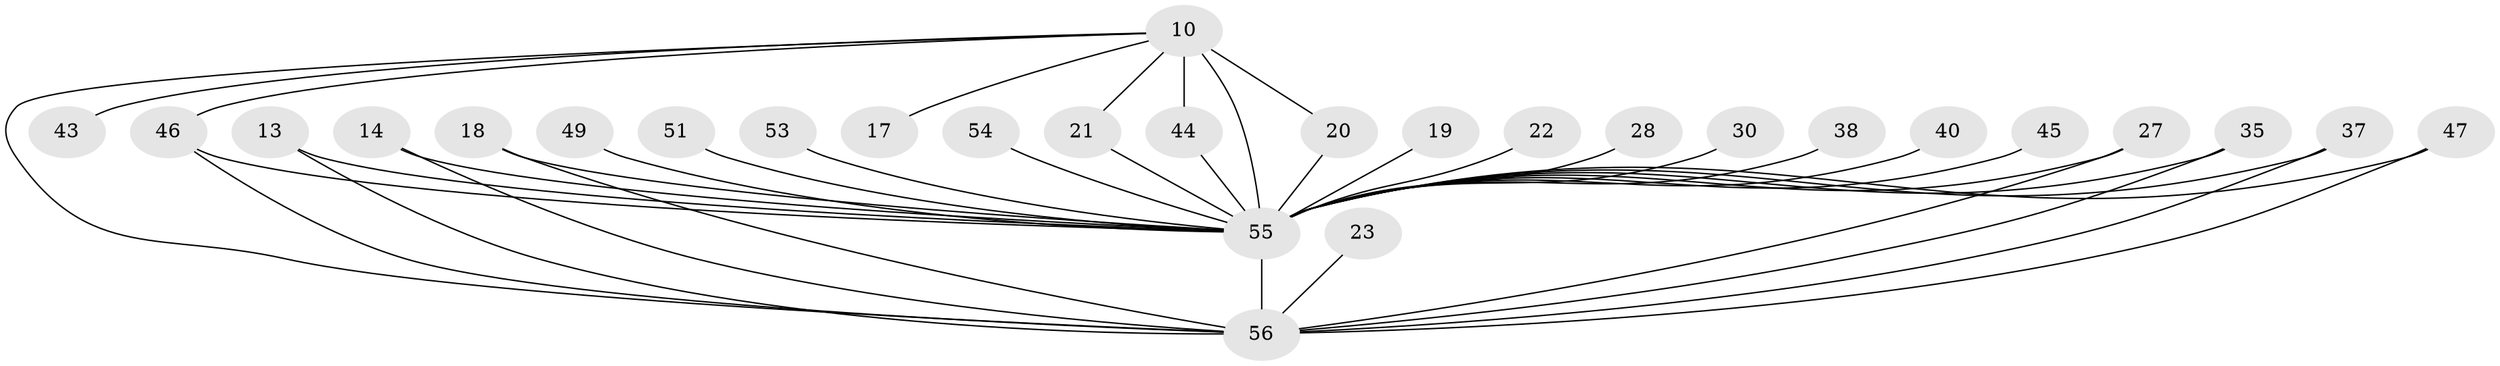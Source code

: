 // original degree distribution, {19: 0.03571428571428571, 16: 0.017857142857142856, 14: 0.017857142857142856, 15: 0.017857142857142856, 20: 0.017857142857142856, 18: 0.017857142857142856, 21: 0.017857142857142856, 9: 0.017857142857142856, 13: 0.017857142857142856, 3: 0.19642857142857142, 2: 0.5714285714285714, 4: 0.03571428571428571, 5: 0.017857142857142856}
// Generated by graph-tools (version 1.1) at 2025/44/03/09/25 04:44:25]
// undirected, 28 vertices, 40 edges
graph export_dot {
graph [start="1"]
  node [color=gray90,style=filled];
  10 [super="+4"];
  13;
  14;
  17;
  18;
  19;
  20;
  21;
  22;
  23;
  27;
  28;
  30;
  35;
  37;
  38;
  40;
  43;
  44 [super="+12"];
  45;
  46 [super="+32+42"];
  47;
  49;
  51 [super="+50"];
  53 [super="+36"];
  54 [super="+31"];
  55 [super="+52+8+5"];
  56 [super="+39+48+29"];
  10 -- 17 [weight=2];
  10 -- 43 [weight=2];
  10 -- 44 [weight=2];
  10 -- 20;
  10 -- 21;
  10 -- 55 [weight=11];
  10 -- 56 [weight=6];
  10 -- 46;
  13 -- 55;
  13 -- 56;
  14 -- 56;
  14 -- 55;
  18 -- 56;
  18 -- 55;
  19 -- 55 [weight=2];
  20 -- 55;
  21 -- 55;
  22 -- 55 [weight=2];
  23 -- 56 [weight=2];
  27 -- 55;
  27 -- 56;
  28 -- 55 [weight=2];
  30 -- 55 [weight=2];
  35 -- 55;
  35 -- 56;
  37 -- 55;
  37 -- 56;
  38 -- 55 [weight=2];
  40 -- 55 [weight=2];
  44 -- 55;
  45 -- 55 [weight=2];
  46 -- 55 [weight=3];
  46 -- 56 [weight=3];
  47 -- 56;
  47 -- 55;
  49 -- 55 [weight=2];
  51 -- 55 [weight=3];
  53 -- 55 [weight=5];
  54 -- 55 [weight=3];
  55 -- 56 [weight=23];
}
